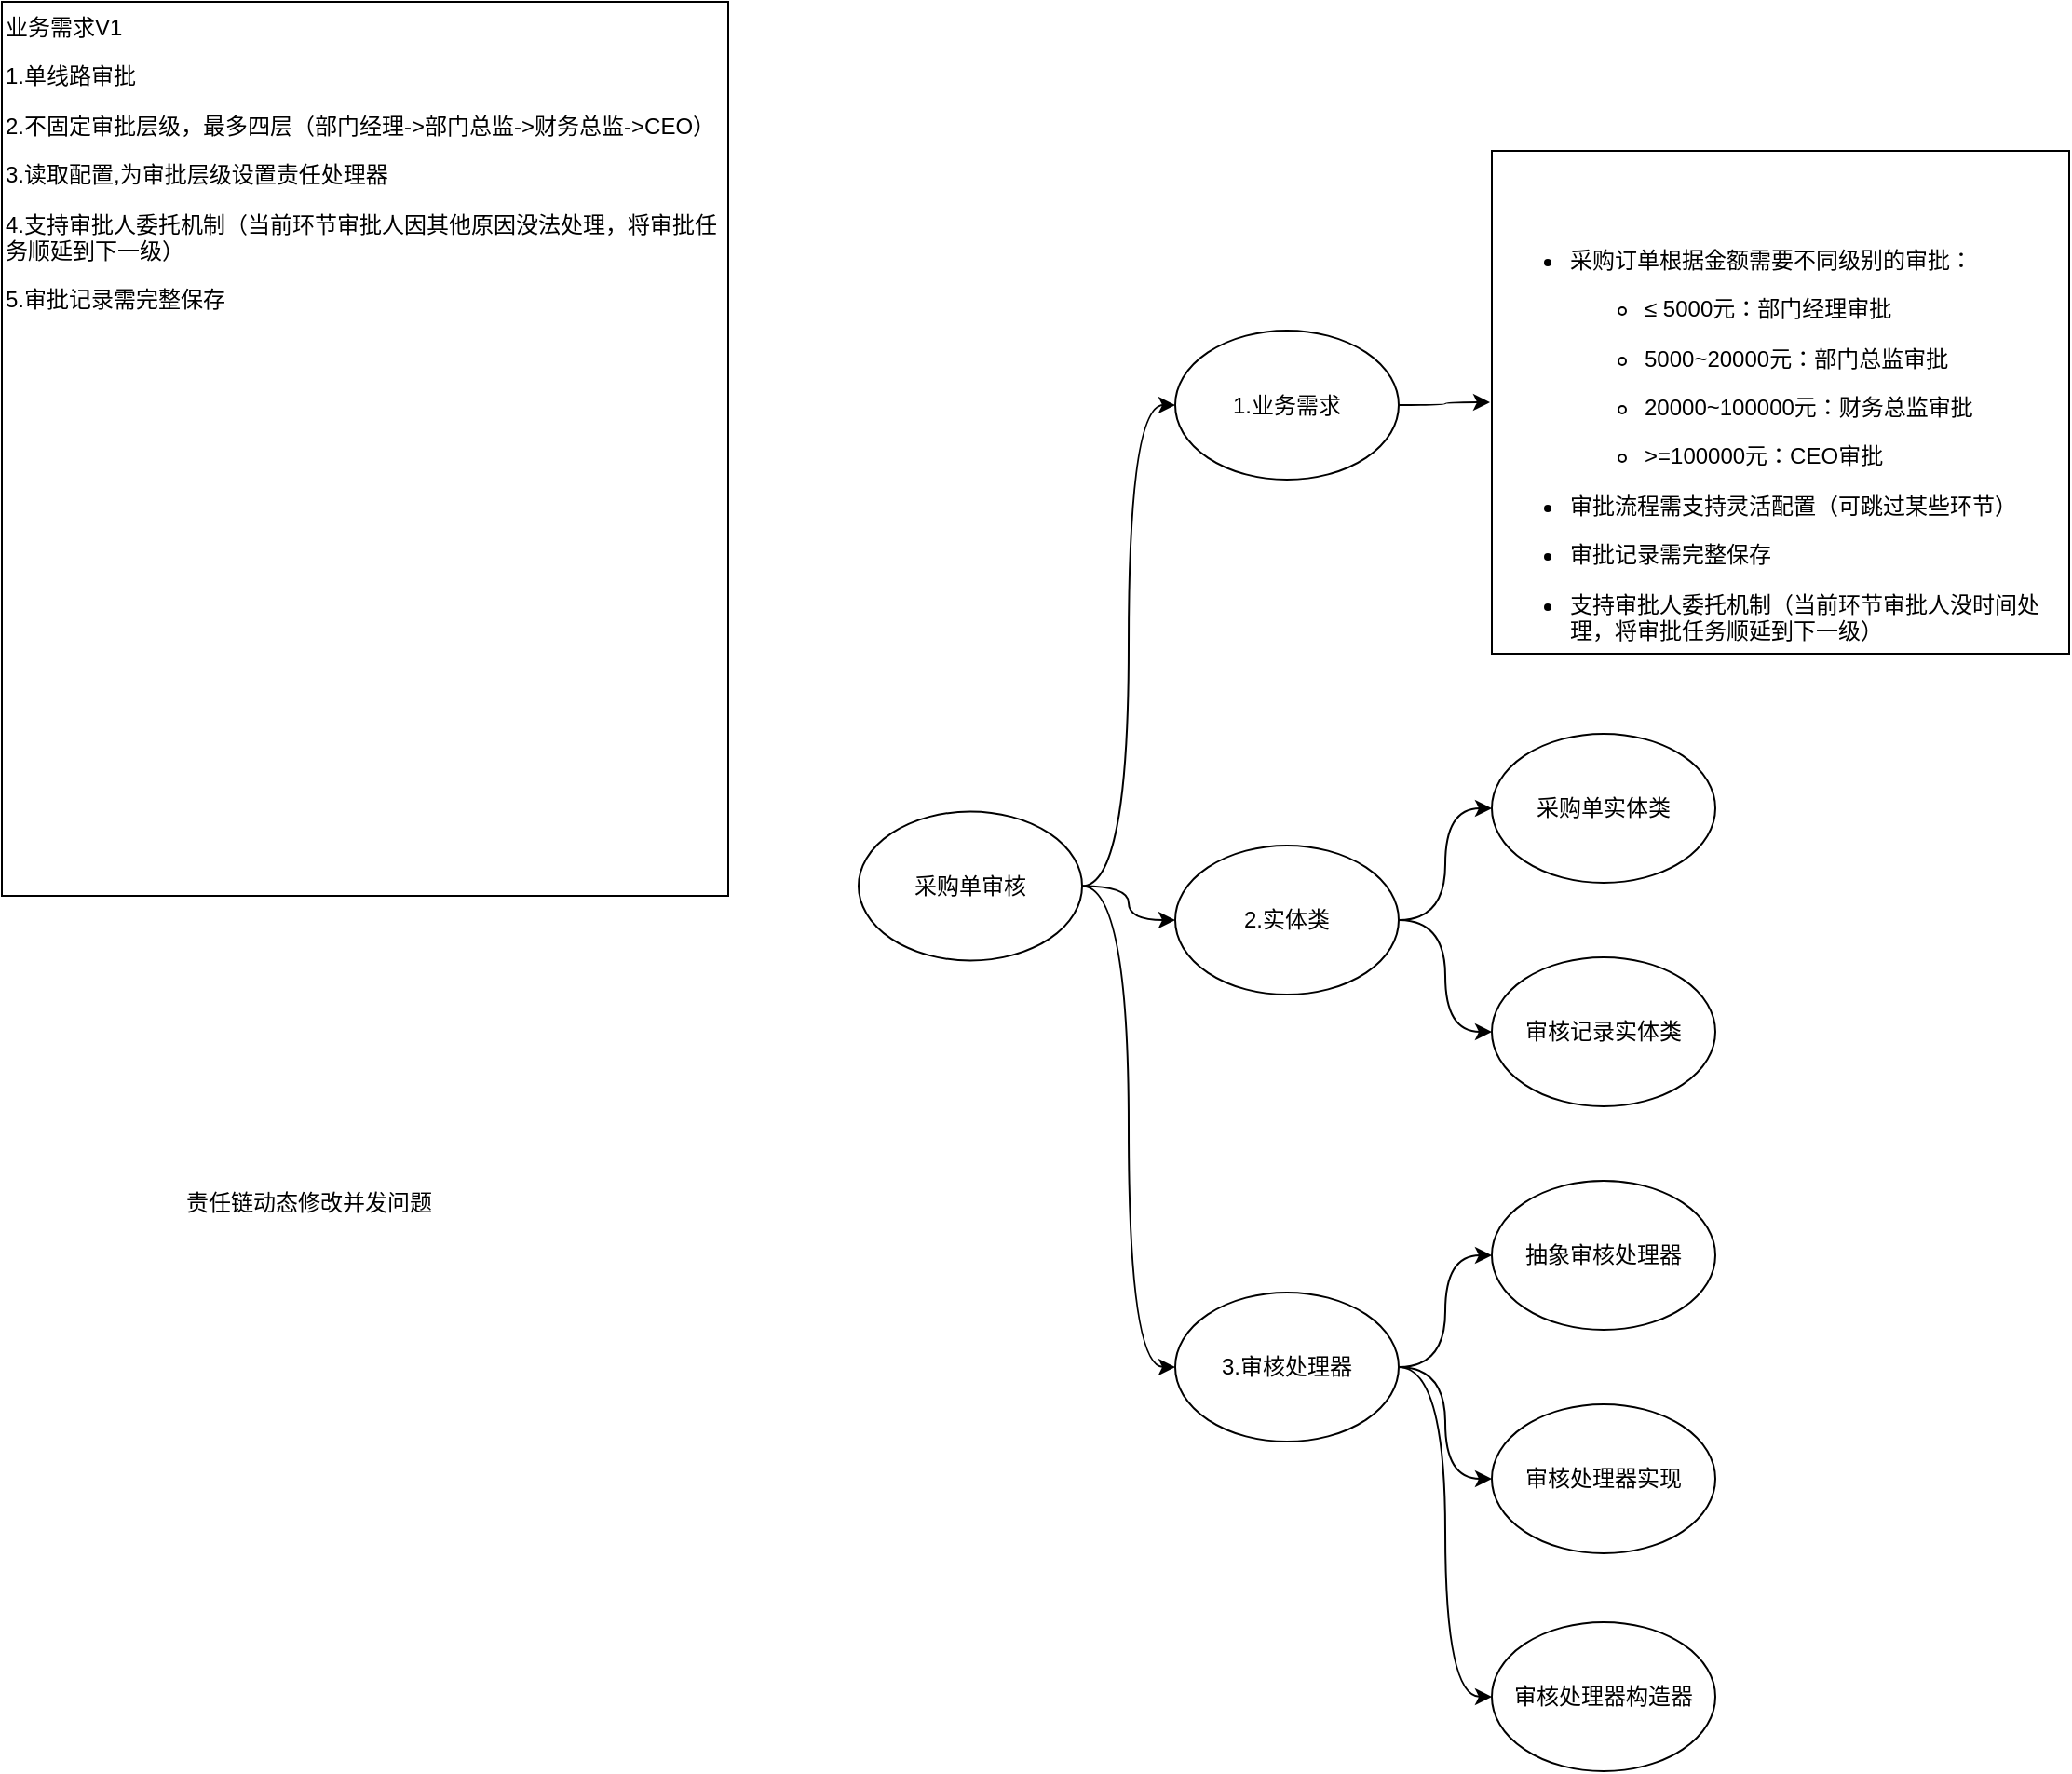<mxfile version="27.1.4">
  <diagram name="第 1 页" id="1DZnptIgUBYjkCtyQjSE">
    <mxGraphModel dx="1348" dy="787" grid="1" gridSize="10" guides="1" tooltips="1" connect="1" arrows="1" fold="1" page="1" pageScale="1" pageWidth="3300" pageHeight="4681" math="0" shadow="0">
      <root>
        <mxCell id="0" />
        <mxCell id="1" parent="0" />
        <mxCell id="9lZnTC0JRyicG2jKXbfs-3" style="edgeStyle=orthogonalEdgeStyle;rounded=0;orthogonalLoop=1;jettySize=auto;html=1;exitX=1;exitY=0.5;exitDx=0;exitDy=0;entryX=0;entryY=0.5;entryDx=0;entryDy=0;curved=1;" edge="1" parent="1" source="9lZnTC0JRyicG2jKXbfs-1" target="9lZnTC0JRyicG2jKXbfs-2">
          <mxGeometry relative="1" as="geometry" />
        </mxCell>
        <mxCell id="9lZnTC0JRyicG2jKXbfs-5" style="edgeStyle=orthogonalEdgeStyle;rounded=0;orthogonalLoop=1;jettySize=auto;html=1;entryX=0;entryY=0.5;entryDx=0;entryDy=0;curved=1;" edge="1" parent="1" source="9lZnTC0JRyicG2jKXbfs-1" target="9lZnTC0JRyicG2jKXbfs-4">
          <mxGeometry relative="1" as="geometry" />
        </mxCell>
        <mxCell id="9lZnTC0JRyicG2jKXbfs-18" style="edgeStyle=orthogonalEdgeStyle;rounded=0;orthogonalLoop=1;jettySize=auto;html=1;entryX=0;entryY=0.5;entryDx=0;entryDy=0;curved=1;" edge="1" parent="1" source="9lZnTC0JRyicG2jKXbfs-1" target="9lZnTC0JRyicG2jKXbfs-15">
          <mxGeometry relative="1" as="geometry" />
        </mxCell>
        <mxCell id="9lZnTC0JRyicG2jKXbfs-1" value="采购单审核" style="ellipse;whiteSpace=wrap;html=1;" vertex="1" parent="1">
          <mxGeometry x="510" y="504.75" width="120" height="80" as="geometry" />
        </mxCell>
        <mxCell id="9lZnTC0JRyicG2jKXbfs-9" value="" style="edgeStyle=orthogonalEdgeStyle;rounded=0;orthogonalLoop=1;jettySize=auto;html=1;curved=1;" edge="1" parent="1" source="9lZnTC0JRyicG2jKXbfs-2" target="9lZnTC0JRyicG2jKXbfs-7">
          <mxGeometry relative="1" as="geometry" />
        </mxCell>
        <mxCell id="9lZnTC0JRyicG2jKXbfs-2" value="1.业务需求" style="ellipse;whiteSpace=wrap;html=1;" vertex="1" parent="1">
          <mxGeometry x="680" y="246.5" width="120" height="80" as="geometry" />
        </mxCell>
        <mxCell id="9lZnTC0JRyicG2jKXbfs-11" value="" style="edgeStyle=orthogonalEdgeStyle;rounded=0;orthogonalLoop=1;jettySize=auto;html=1;curved=1;" edge="1" parent="1" source="9lZnTC0JRyicG2jKXbfs-4" target="9lZnTC0JRyicG2jKXbfs-10">
          <mxGeometry relative="1" as="geometry" />
        </mxCell>
        <mxCell id="9lZnTC0JRyicG2jKXbfs-14" style="edgeStyle=orthogonalEdgeStyle;rounded=0;orthogonalLoop=1;jettySize=auto;html=1;entryX=0;entryY=0.5;entryDx=0;entryDy=0;curved=1;" edge="1" parent="1" source="9lZnTC0JRyicG2jKXbfs-4" target="9lZnTC0JRyicG2jKXbfs-12">
          <mxGeometry relative="1" as="geometry" />
        </mxCell>
        <mxCell id="9lZnTC0JRyicG2jKXbfs-4" value="2.实体类" style="ellipse;whiteSpace=wrap;html=1;" vertex="1" parent="1">
          <mxGeometry x="680" y="523" width="120" height="80" as="geometry" />
        </mxCell>
        <mxCell id="9lZnTC0JRyicG2jKXbfs-7" value="&lt;h1 style=&quot;margin-top: 0px;&quot;&gt;&lt;br&gt;&lt;/h1&gt;&lt;ul&gt;&lt;li&gt;&lt;p class=&quot;ds-markdown-paragraph&quot;&gt;采购订单根据金额需要不同级别的审批：&lt;/p&gt;&lt;ul&gt;&lt;li&gt;&lt;p class=&quot;ds-markdown-paragraph&quot;&gt;≤ 5000元：部门经理审批&lt;/p&gt;&lt;/li&gt;&lt;li&gt;&lt;p class=&quot;ds-markdown-paragraph&quot;&gt;5000~20000元：部门总监审批&lt;/p&gt;&lt;/li&gt;&lt;li&gt;&lt;p class=&quot;ds-markdown-paragraph&quot;&gt;20000~100000元：财务总监审批&lt;/p&gt;&lt;/li&gt;&lt;li&gt;&lt;p class=&quot;ds-markdown-paragraph&quot;&gt;&amp;gt;=100000元：CEO审批&lt;/p&gt;&lt;/li&gt;&lt;/ul&gt;&lt;/li&gt;&lt;li&gt;&lt;p class=&quot;ds-markdown-paragraph&quot;&gt;审批流程需支持灵活配置（可跳过某些环节）&lt;/p&gt;&lt;/li&gt;&lt;li&gt;&lt;p class=&quot;ds-markdown-paragraph&quot;&gt;审批记录需完整保存&lt;/p&gt;&lt;/li&gt;&lt;li&gt;&lt;p class=&quot;ds-markdown-paragraph&quot;&gt;支持审批人委托机制（当前环节审批人没时间处理，将审批任务顺延到下一级）&lt;/p&gt;&lt;/li&gt;&lt;/ul&gt;&lt;p&gt;&lt;/p&gt;" style="text;html=1;whiteSpace=wrap;overflow=hidden;rounded=0;fillColor=default;perimeterSpacing=1;glass=0;strokeColor=default;" vertex="1" parent="1">
          <mxGeometry x="850" y="150.0" width="310" height="270" as="geometry" />
        </mxCell>
        <mxCell id="9lZnTC0JRyicG2jKXbfs-10" value="采购单实体类" style="ellipse;whiteSpace=wrap;html=1;" vertex="1" parent="1">
          <mxGeometry x="850" y="463" width="120" height="80" as="geometry" />
        </mxCell>
        <mxCell id="9lZnTC0JRyicG2jKXbfs-12" value="审核记录实体类" style="ellipse;whiteSpace=wrap;html=1;" vertex="1" parent="1">
          <mxGeometry x="850" y="583" width="120" height="80" as="geometry" />
        </mxCell>
        <mxCell id="9lZnTC0JRyicG2jKXbfs-20" value="" style="edgeStyle=orthogonalEdgeStyle;rounded=0;orthogonalLoop=1;jettySize=auto;html=1;curved=1;" edge="1" parent="1" source="9lZnTC0JRyicG2jKXbfs-15" target="9lZnTC0JRyicG2jKXbfs-19">
          <mxGeometry relative="1" as="geometry" />
        </mxCell>
        <mxCell id="9lZnTC0JRyicG2jKXbfs-22" style="edgeStyle=orthogonalEdgeStyle;rounded=0;orthogonalLoop=1;jettySize=auto;html=1;entryX=0;entryY=0.5;entryDx=0;entryDy=0;curved=1;" edge="1" parent="1" source="9lZnTC0JRyicG2jKXbfs-15" target="9lZnTC0JRyicG2jKXbfs-21">
          <mxGeometry relative="1" as="geometry" />
        </mxCell>
        <mxCell id="9lZnTC0JRyicG2jKXbfs-24" style="edgeStyle=orthogonalEdgeStyle;curved=1;rounded=0;orthogonalLoop=1;jettySize=auto;html=1;entryX=0;entryY=0.5;entryDx=0;entryDy=0;" edge="1" parent="1" source="9lZnTC0JRyicG2jKXbfs-15" target="9lZnTC0JRyicG2jKXbfs-23">
          <mxGeometry relative="1" as="geometry" />
        </mxCell>
        <mxCell id="9lZnTC0JRyicG2jKXbfs-15" value="3.审核处理器" style="ellipse;whiteSpace=wrap;html=1;" vertex="1" parent="1">
          <mxGeometry x="680" y="763" width="120" height="80" as="geometry" />
        </mxCell>
        <mxCell id="9lZnTC0JRyicG2jKXbfs-17" value="业务需求V1&lt;p&gt;1.单线路审批&lt;/p&gt;&lt;p&gt;2.不固定审批层级，最多四层（部门经理-&amp;gt;部门总监-&amp;gt;财务总监-&amp;gt;CEO）&lt;br&gt;&lt;/p&gt;&lt;p&gt;3.读取配置,为审批层级设置责任处理器&lt;/p&gt;&lt;p&gt;4.支持审批人委托机制（当前环节审批人因其他原因没法处理，将审批任务顺延到下一级）&lt;/p&gt;&lt;p&gt;5.审批记录需完整保存&lt;/p&gt;" style="text;html=1;whiteSpace=wrap;overflow=hidden;rounded=0;strokeColor=default;fillColor=default;" vertex="1" parent="1">
          <mxGeometry x="50" y="70" width="390" height="480" as="geometry" />
        </mxCell>
        <mxCell id="9lZnTC0JRyicG2jKXbfs-19" value="抽象审核处理器" style="ellipse;whiteSpace=wrap;html=1;" vertex="1" parent="1">
          <mxGeometry x="850" y="703" width="120" height="80" as="geometry" />
        </mxCell>
        <mxCell id="9lZnTC0JRyicG2jKXbfs-21" value="审核处理器实现" style="ellipse;whiteSpace=wrap;html=1;" vertex="1" parent="1">
          <mxGeometry x="850" y="823" width="120" height="80" as="geometry" />
        </mxCell>
        <mxCell id="9lZnTC0JRyicG2jKXbfs-23" value="审核处理器构造器" style="ellipse;whiteSpace=wrap;html=1;" vertex="1" parent="1">
          <mxGeometry x="850" y="940" width="120" height="80" as="geometry" />
        </mxCell>
        <mxCell id="9lZnTC0JRyicG2jKXbfs-25" value="责任链动态修改并发问题" style="text;html=1;align=center;verticalAlign=middle;whiteSpace=wrap;rounded=0;" vertex="1" parent="1">
          <mxGeometry x="130" y="690" width="170" height="50" as="geometry" />
        </mxCell>
      </root>
    </mxGraphModel>
  </diagram>
</mxfile>
